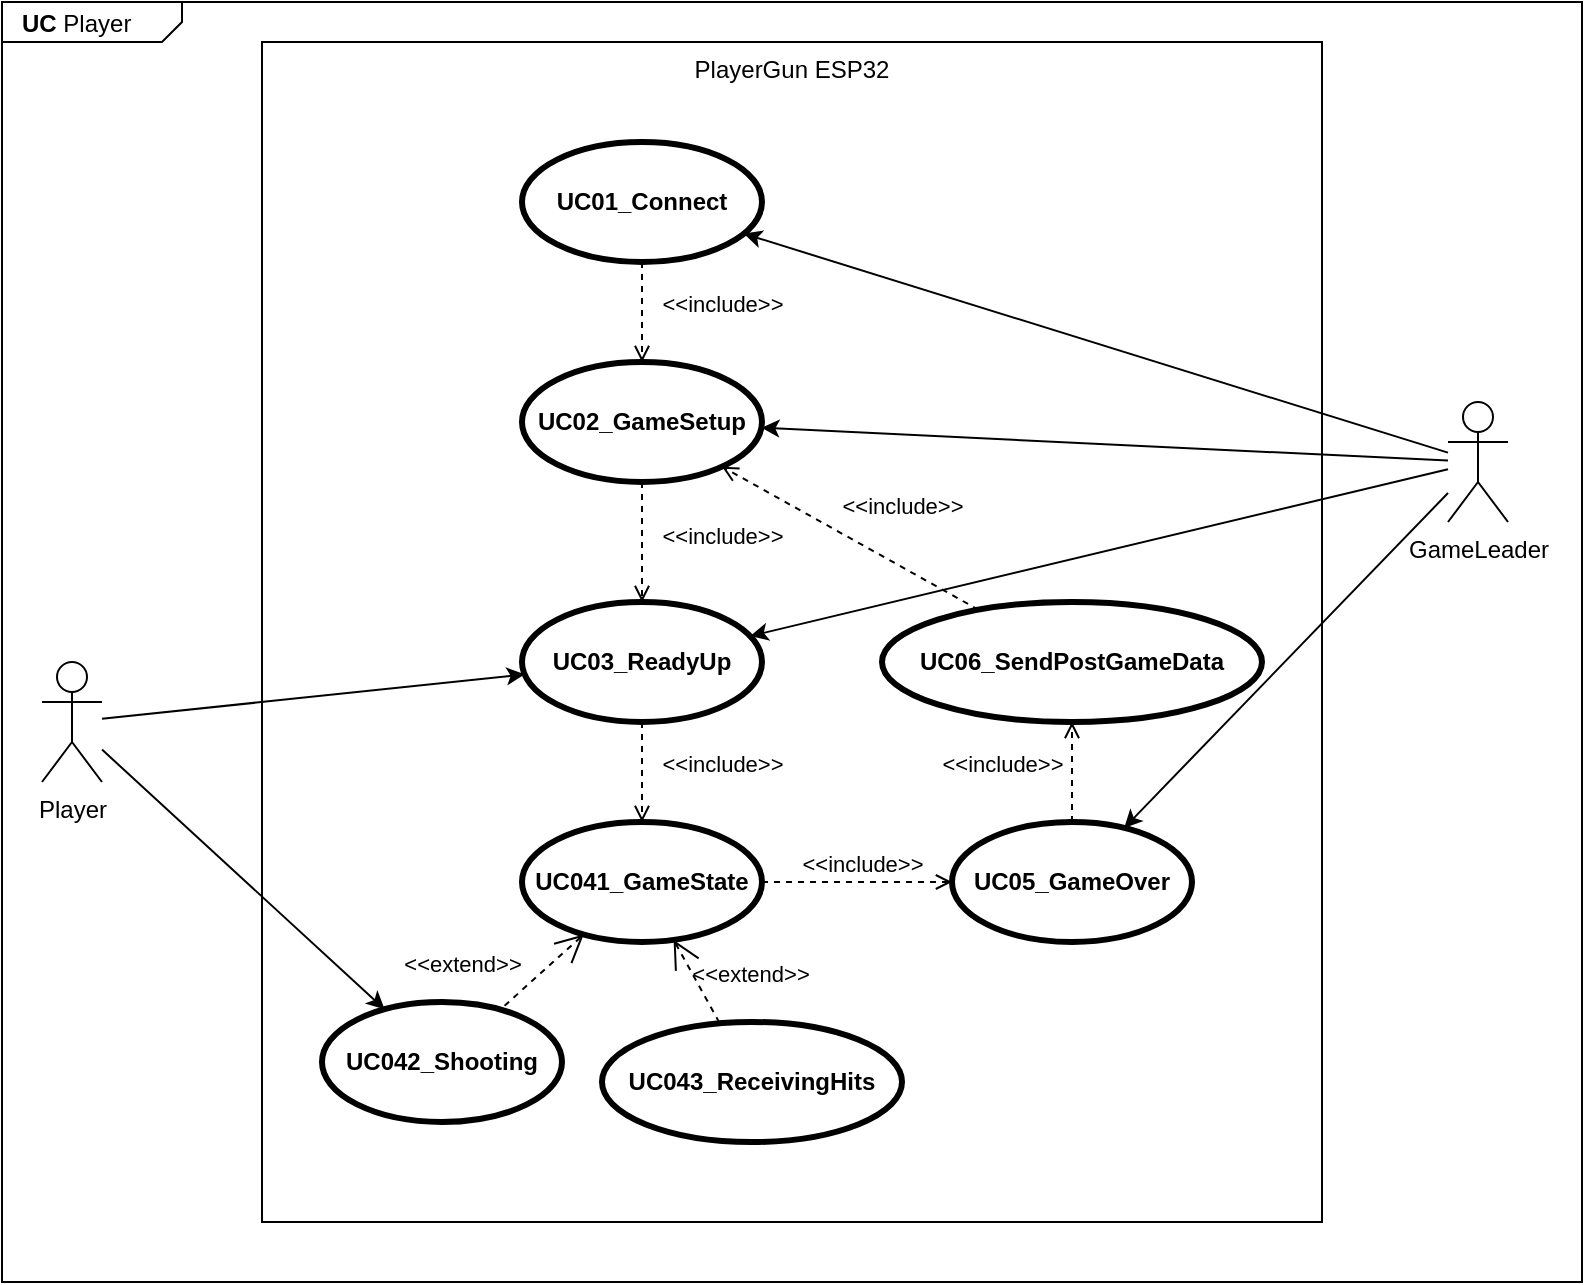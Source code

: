 <mxfile version="21.6.8" type="device">
  <diagram name="Page-1" id="KyDVVuXnFHPWSNTXmVtw">
    <mxGraphModel dx="932" dy="1453" grid="1" gridSize="10" guides="1" tooltips="1" connect="1" arrows="1" fold="1" page="1" pageScale="1" pageWidth="2336" pageHeight="1654" math="0" shadow="0">
      <root>
        <mxCell id="0" />
        <mxCell id="1" parent="0" />
        <mxCell id="CFpq3E_YITie4qlD1P3y-35" value="&lt;p style=&quot;margin:0px;margin-top:4px;margin-left:10px;text-align:left;&quot;&gt;&lt;b&gt;UC &lt;/b&gt;Player&lt;/p&gt;" style="html=1;shape=mxgraph.sysml.package;xSize=90;align=left;spacingLeft=10;overflow=fill;recursiveResize=0;" vertex="1" parent="1">
          <mxGeometry x="430" y="660" width="790" height="640" as="geometry" />
        </mxCell>
        <mxCell id="CFpq3E_YITie4qlD1P3y-2" value="PlayerGun ESP32" style="rounded=0;whiteSpace=wrap;html=1;verticalAlign=top;" vertex="1" parent="1">
          <mxGeometry x="560" y="680" width="530" height="590" as="geometry" />
        </mxCell>
        <mxCell id="CFpq3E_YITie4qlD1P3y-25" style="rounded=0;orthogonalLoop=1;jettySize=auto;html=1;" edge="1" parent="1" source="CFpq3E_YITie4qlD1P3y-1" target="CFpq3E_YITie4qlD1P3y-8">
          <mxGeometry relative="1" as="geometry" />
        </mxCell>
        <mxCell id="CFpq3E_YITie4qlD1P3y-26" style="rounded=0;orthogonalLoop=1;jettySize=auto;html=1;" edge="1" parent="1" source="CFpq3E_YITie4qlD1P3y-1" target="CFpq3E_YITie4qlD1P3y-6">
          <mxGeometry relative="1" as="geometry" />
        </mxCell>
        <mxCell id="CFpq3E_YITie4qlD1P3y-1" value="Player" style="shape=umlActor;html=1;verticalLabelPosition=bottom;verticalAlign=top;align=center;" vertex="1" parent="1">
          <mxGeometry x="450" y="990" width="30" height="60" as="geometry" />
        </mxCell>
        <mxCell id="CFpq3E_YITie4qlD1P3y-3" value="UC05_GameOver" style="shape=ellipse;html=1;strokeWidth=3;fontStyle=1;whiteSpace=wrap;align=center;perimeter=ellipsePerimeter;" vertex="1" parent="1">
          <mxGeometry x="905" y="1070" width="120" height="60" as="geometry" />
        </mxCell>
        <mxCell id="CFpq3E_YITie4qlD1P3y-4" value="UC06_SendPostGameData" style="shape=ellipse;html=1;strokeWidth=3;fontStyle=1;whiteSpace=wrap;align=center;perimeter=ellipsePerimeter;" vertex="1" parent="1">
          <mxGeometry x="870" y="960" width="190" height="60" as="geometry" />
        </mxCell>
        <mxCell id="CFpq3E_YITie4qlD1P3y-5" value="UC043_ReceivingHits" style="shape=ellipse;html=1;strokeWidth=3;fontStyle=1;whiteSpace=wrap;align=center;perimeter=ellipsePerimeter;" vertex="1" parent="1">
          <mxGeometry x="730" y="1170" width="150" height="60" as="geometry" />
        </mxCell>
        <mxCell id="CFpq3E_YITie4qlD1P3y-6" value="UC042_Shooting" style="shape=ellipse;html=1;strokeWidth=3;fontStyle=1;whiteSpace=wrap;align=center;perimeter=ellipsePerimeter;" vertex="1" parent="1">
          <mxGeometry x="590" y="1160" width="120" height="60" as="geometry" />
        </mxCell>
        <mxCell id="CFpq3E_YITie4qlD1P3y-7" value="UC041_GameState" style="shape=ellipse;html=1;strokeWidth=3;fontStyle=1;whiteSpace=wrap;align=center;perimeter=ellipsePerimeter;" vertex="1" parent="1">
          <mxGeometry x="690" y="1070" width="120" height="60" as="geometry" />
        </mxCell>
        <mxCell id="CFpq3E_YITie4qlD1P3y-8" value="UC03_ReadyUp" style="shape=ellipse;html=1;strokeWidth=3;fontStyle=1;whiteSpace=wrap;align=center;perimeter=ellipsePerimeter;" vertex="1" parent="1">
          <mxGeometry x="690" y="960" width="120" height="60" as="geometry" />
        </mxCell>
        <mxCell id="CFpq3E_YITie4qlD1P3y-9" value="UC02_GameSetup" style="shape=ellipse;html=1;strokeWidth=3;fontStyle=1;whiteSpace=wrap;align=center;perimeter=ellipsePerimeter;" vertex="1" parent="1">
          <mxGeometry x="690" y="840" width="120" height="60" as="geometry" />
        </mxCell>
        <mxCell id="CFpq3E_YITie4qlD1P3y-10" value="UC01_Connect" style="shape=ellipse;html=1;strokeWidth=3;fontStyle=1;whiteSpace=wrap;align=center;perimeter=ellipsePerimeter;" vertex="1" parent="1">
          <mxGeometry x="690" y="730" width="120" height="60" as="geometry" />
        </mxCell>
        <mxCell id="CFpq3E_YITie4qlD1P3y-13" value="&amp;lt;&amp;lt;include&amp;gt;&amp;gt;" style="edgeStyle=none;html=1;endArrow=open;verticalAlign=bottom;dashed=1;labelBackgroundColor=none;rounded=0;" edge="1" parent="1" source="CFpq3E_YITie4qlD1P3y-10" target="CFpq3E_YITie4qlD1P3y-9">
          <mxGeometry x="0.2" y="40" width="160" relative="1" as="geometry">
            <mxPoint x="840" y="990" as="sourcePoint" />
            <mxPoint x="1000" y="990" as="targetPoint" />
            <mxPoint as="offset" />
          </mxGeometry>
        </mxCell>
        <mxCell id="CFpq3E_YITie4qlD1P3y-14" value="&amp;lt;&amp;lt;include&amp;gt;&amp;gt;" style="edgeStyle=none;html=1;endArrow=open;verticalAlign=bottom;dashed=1;labelBackgroundColor=none;rounded=0;" edge="1" parent="1" source="CFpq3E_YITie4qlD1P3y-9" target="CFpq3E_YITie4qlD1P3y-8">
          <mxGeometry x="0.2" y="40" width="160" relative="1" as="geometry">
            <mxPoint x="819.17" y="920" as="sourcePoint" />
            <mxPoint x="819.17" y="970" as="targetPoint" />
            <mxPoint as="offset" />
          </mxGeometry>
        </mxCell>
        <mxCell id="CFpq3E_YITie4qlD1P3y-16" value="&amp;lt;&amp;lt;include&amp;gt;&amp;gt;" style="edgeStyle=none;html=1;endArrow=open;verticalAlign=bottom;dashed=1;labelBackgroundColor=none;rounded=0;" edge="1" parent="1" source="CFpq3E_YITie4qlD1P3y-8" target="CFpq3E_YITie4qlD1P3y-7">
          <mxGeometry x="0.2" y="40" width="160" relative="1" as="geometry">
            <mxPoint x="750" y="1000" as="sourcePoint" />
            <mxPoint x="760" y="970" as="targetPoint" />
            <mxPoint as="offset" />
          </mxGeometry>
        </mxCell>
        <mxCell id="CFpq3E_YITie4qlD1P3y-18" value="&amp;lt;&amp;lt;extend&amp;gt;&amp;gt;" style="edgeStyle=none;html=1;startArrow=open;endArrow=none;startSize=12;verticalAlign=bottom;dashed=1;labelBackgroundColor=none;rounded=0;" edge="1" parent="1" source="CFpq3E_YITie4qlD1P3y-7" target="CFpq3E_YITie4qlD1P3y-6">
          <mxGeometry x="1" y="-24" width="160" relative="1" as="geometry">
            <mxPoint x="700" y="1060" as="sourcePoint" />
            <mxPoint x="860" y="1060" as="targetPoint" />
            <mxPoint x="-3" y="4" as="offset" />
          </mxGeometry>
        </mxCell>
        <mxCell id="CFpq3E_YITie4qlD1P3y-19" value="&amp;lt;&amp;lt;extend&amp;gt;&amp;gt;" style="edgeStyle=none;html=1;startArrow=open;endArrow=none;startSize=12;verticalAlign=bottom;dashed=1;labelBackgroundColor=none;rounded=0;" edge="1" parent="1" source="CFpq3E_YITie4qlD1P3y-7" target="CFpq3E_YITie4qlD1P3y-5">
          <mxGeometry x="0.715" y="21" width="160" relative="1" as="geometry">
            <mxPoint x="728" y="1135" as="sourcePoint" />
            <mxPoint x="692" y="1165" as="targetPoint" />
            <mxPoint as="offset" />
          </mxGeometry>
        </mxCell>
        <mxCell id="CFpq3E_YITie4qlD1P3y-20" value="&amp;lt;&amp;lt;include&amp;gt;&amp;gt;" style="edgeStyle=none;html=1;endArrow=open;verticalAlign=bottom;dashed=1;labelBackgroundColor=none;rounded=0;" edge="1" parent="1" source="CFpq3E_YITie4qlD1P3y-7" target="CFpq3E_YITie4qlD1P3y-3">
          <mxGeometry x="0.053" width="160" relative="1" as="geometry">
            <mxPoint x="760" y="1030" as="sourcePoint" />
            <mxPoint x="760" y="1080" as="targetPoint" />
            <mxPoint as="offset" />
          </mxGeometry>
        </mxCell>
        <mxCell id="CFpq3E_YITie4qlD1P3y-21" value="&amp;lt;&amp;lt;include&amp;gt;&amp;gt;" style="edgeStyle=none;html=1;endArrow=open;verticalAlign=bottom;dashed=1;labelBackgroundColor=none;rounded=0;" edge="1" parent="1" source="CFpq3E_YITie4qlD1P3y-3" target="CFpq3E_YITie4qlD1P3y-4">
          <mxGeometry x="-0.2" y="35" width="160" relative="1" as="geometry">
            <mxPoint x="820" y="1110" as="sourcePoint" />
            <mxPoint x="915" y="1110" as="targetPoint" />
            <mxPoint as="offset" />
          </mxGeometry>
        </mxCell>
        <mxCell id="CFpq3E_YITie4qlD1P3y-30" style="rounded=0;orthogonalLoop=1;jettySize=auto;html=1;" edge="1" parent="1" source="CFpq3E_YITie4qlD1P3y-23" target="CFpq3E_YITie4qlD1P3y-10">
          <mxGeometry relative="1" as="geometry" />
        </mxCell>
        <mxCell id="CFpq3E_YITie4qlD1P3y-23" value="GameLeader" style="shape=umlActor;html=1;verticalLabelPosition=bottom;verticalAlign=top;align=center;" vertex="1" parent="1">
          <mxGeometry x="1153" y="860" width="30" height="60" as="geometry" />
        </mxCell>
        <mxCell id="CFpq3E_YITie4qlD1P3y-31" style="rounded=0;orthogonalLoop=1;jettySize=auto;html=1;" edge="1" parent="1" source="CFpq3E_YITie4qlD1P3y-23" target="CFpq3E_YITie4qlD1P3y-9">
          <mxGeometry relative="1" as="geometry">
            <mxPoint x="1163" y="895" as="sourcePoint" />
            <mxPoint x="811" y="786" as="targetPoint" />
          </mxGeometry>
        </mxCell>
        <mxCell id="CFpq3E_YITie4qlD1P3y-32" style="rounded=0;orthogonalLoop=1;jettySize=auto;html=1;" edge="1" parent="1" source="CFpq3E_YITie4qlD1P3y-23" target="CFpq3E_YITie4qlD1P3y-8">
          <mxGeometry relative="1" as="geometry">
            <mxPoint x="1178" y="937" as="sourcePoint" />
            <mxPoint x="820" y="920" as="targetPoint" />
          </mxGeometry>
        </mxCell>
        <mxCell id="CFpq3E_YITie4qlD1P3y-33" style="rounded=0;orthogonalLoop=1;jettySize=auto;html=1;" edge="1" parent="1" source="CFpq3E_YITie4qlD1P3y-23" target="CFpq3E_YITie4qlD1P3y-3">
          <mxGeometry relative="1" as="geometry">
            <mxPoint x="1163" y="904" as="sourcePoint" />
            <mxPoint x="814" y="987" as="targetPoint" />
          </mxGeometry>
        </mxCell>
        <mxCell id="CFpq3E_YITie4qlD1P3y-39" value="&amp;lt;&amp;lt;include&amp;gt;&amp;gt;" style="edgeStyle=none;html=1;endArrow=open;verticalAlign=bottom;dashed=1;labelBackgroundColor=none;rounded=0;" edge="1" parent="1" source="CFpq3E_YITie4qlD1P3y-4" target="CFpq3E_YITie4qlD1P3y-9">
          <mxGeometry x="-0.252" y="-20" width="160" relative="1" as="geometry">
            <mxPoint x="930" y="940" as="sourcePoint" />
            <mxPoint x="930" y="890" as="targetPoint" />
            <mxPoint y="1" as="offset" />
          </mxGeometry>
        </mxCell>
      </root>
    </mxGraphModel>
  </diagram>
</mxfile>
